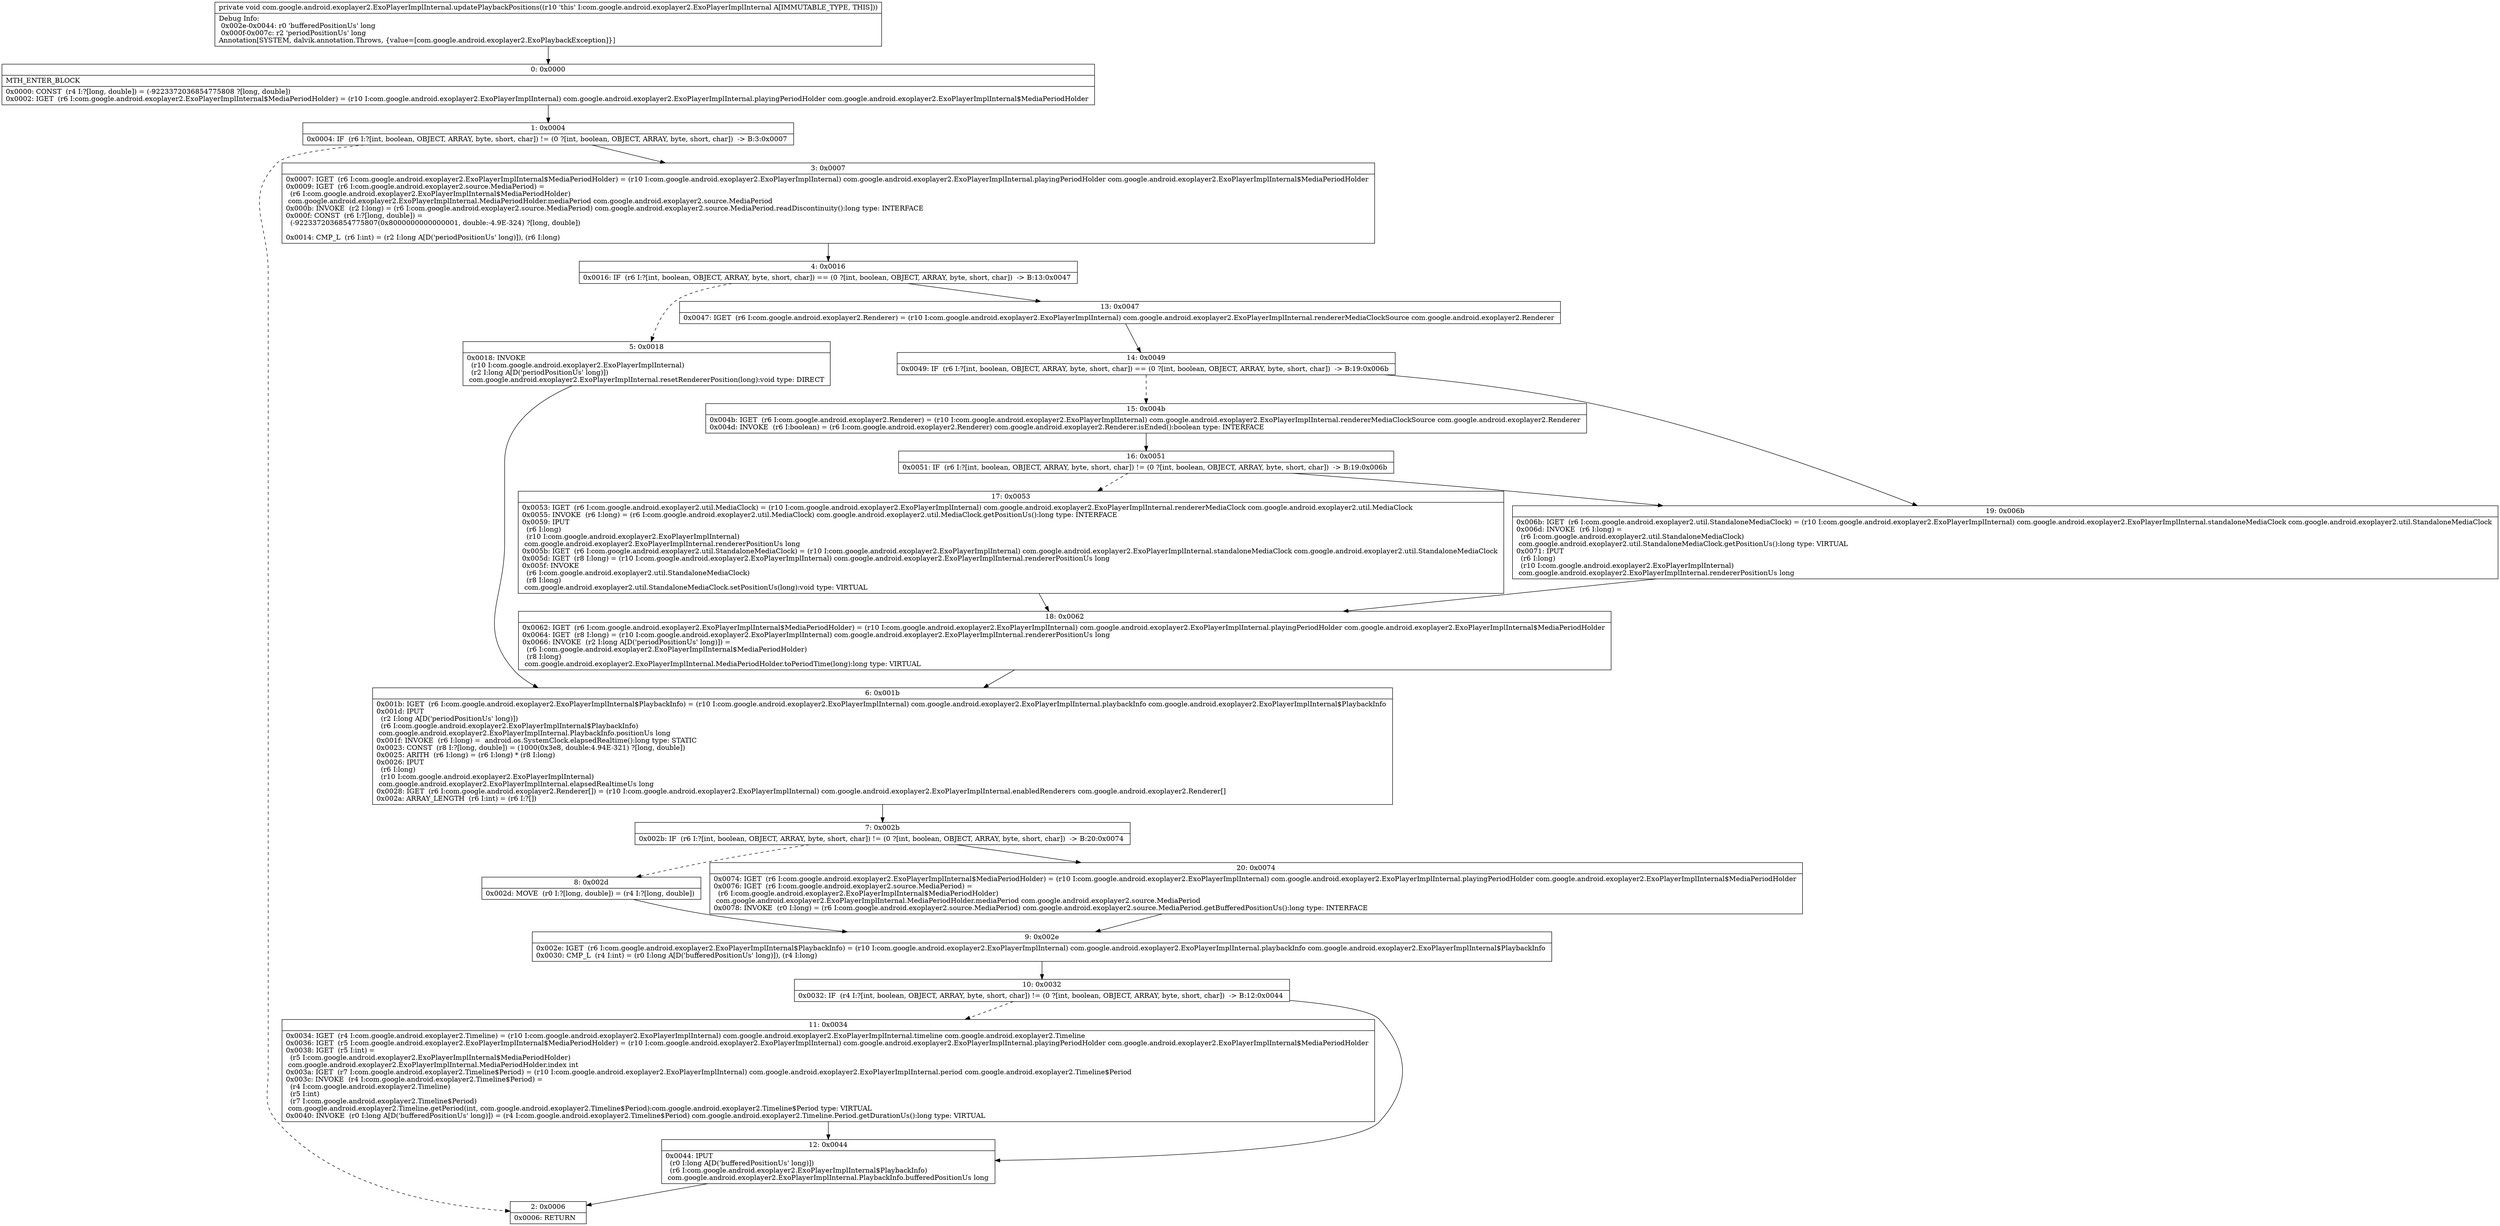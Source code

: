 digraph "CFG forcom.google.android.exoplayer2.ExoPlayerImplInternal.updatePlaybackPositions()V" {
Node_0 [shape=record,label="{0\:\ 0x0000|MTH_ENTER_BLOCK\l|0x0000: CONST  (r4 I:?[long, double]) = (\-9223372036854775808 ?[long, double]) \l0x0002: IGET  (r6 I:com.google.android.exoplayer2.ExoPlayerImplInternal$MediaPeriodHolder) = (r10 I:com.google.android.exoplayer2.ExoPlayerImplInternal) com.google.android.exoplayer2.ExoPlayerImplInternal.playingPeriodHolder com.google.android.exoplayer2.ExoPlayerImplInternal$MediaPeriodHolder \l}"];
Node_1 [shape=record,label="{1\:\ 0x0004|0x0004: IF  (r6 I:?[int, boolean, OBJECT, ARRAY, byte, short, char]) != (0 ?[int, boolean, OBJECT, ARRAY, byte, short, char])  \-\> B:3:0x0007 \l}"];
Node_2 [shape=record,label="{2\:\ 0x0006|0x0006: RETURN   \l}"];
Node_3 [shape=record,label="{3\:\ 0x0007|0x0007: IGET  (r6 I:com.google.android.exoplayer2.ExoPlayerImplInternal$MediaPeriodHolder) = (r10 I:com.google.android.exoplayer2.ExoPlayerImplInternal) com.google.android.exoplayer2.ExoPlayerImplInternal.playingPeriodHolder com.google.android.exoplayer2.ExoPlayerImplInternal$MediaPeriodHolder \l0x0009: IGET  (r6 I:com.google.android.exoplayer2.source.MediaPeriod) = \l  (r6 I:com.google.android.exoplayer2.ExoPlayerImplInternal$MediaPeriodHolder)\l com.google.android.exoplayer2.ExoPlayerImplInternal.MediaPeriodHolder.mediaPeriod com.google.android.exoplayer2.source.MediaPeriod \l0x000b: INVOKE  (r2 I:long) = (r6 I:com.google.android.exoplayer2.source.MediaPeriod) com.google.android.exoplayer2.source.MediaPeriod.readDiscontinuity():long type: INTERFACE \l0x000f: CONST  (r6 I:?[long, double]) = \l  (\-9223372036854775807(0x8000000000000001, double:\-4.9E\-324) ?[long, double])\l \l0x0014: CMP_L  (r6 I:int) = (r2 I:long A[D('periodPositionUs' long)]), (r6 I:long) \l}"];
Node_4 [shape=record,label="{4\:\ 0x0016|0x0016: IF  (r6 I:?[int, boolean, OBJECT, ARRAY, byte, short, char]) == (0 ?[int, boolean, OBJECT, ARRAY, byte, short, char])  \-\> B:13:0x0047 \l}"];
Node_5 [shape=record,label="{5\:\ 0x0018|0x0018: INVOKE  \l  (r10 I:com.google.android.exoplayer2.ExoPlayerImplInternal)\l  (r2 I:long A[D('periodPositionUs' long)])\l com.google.android.exoplayer2.ExoPlayerImplInternal.resetRendererPosition(long):void type: DIRECT \l}"];
Node_6 [shape=record,label="{6\:\ 0x001b|0x001b: IGET  (r6 I:com.google.android.exoplayer2.ExoPlayerImplInternal$PlaybackInfo) = (r10 I:com.google.android.exoplayer2.ExoPlayerImplInternal) com.google.android.exoplayer2.ExoPlayerImplInternal.playbackInfo com.google.android.exoplayer2.ExoPlayerImplInternal$PlaybackInfo \l0x001d: IPUT  \l  (r2 I:long A[D('periodPositionUs' long)])\l  (r6 I:com.google.android.exoplayer2.ExoPlayerImplInternal$PlaybackInfo)\l com.google.android.exoplayer2.ExoPlayerImplInternal.PlaybackInfo.positionUs long \l0x001f: INVOKE  (r6 I:long) =  android.os.SystemClock.elapsedRealtime():long type: STATIC \l0x0023: CONST  (r8 I:?[long, double]) = (1000(0x3e8, double:4.94E\-321) ?[long, double]) \l0x0025: ARITH  (r6 I:long) = (r6 I:long) * (r8 I:long) \l0x0026: IPUT  \l  (r6 I:long)\l  (r10 I:com.google.android.exoplayer2.ExoPlayerImplInternal)\l com.google.android.exoplayer2.ExoPlayerImplInternal.elapsedRealtimeUs long \l0x0028: IGET  (r6 I:com.google.android.exoplayer2.Renderer[]) = (r10 I:com.google.android.exoplayer2.ExoPlayerImplInternal) com.google.android.exoplayer2.ExoPlayerImplInternal.enabledRenderers com.google.android.exoplayer2.Renderer[] \l0x002a: ARRAY_LENGTH  (r6 I:int) = (r6 I:?[]) \l}"];
Node_7 [shape=record,label="{7\:\ 0x002b|0x002b: IF  (r6 I:?[int, boolean, OBJECT, ARRAY, byte, short, char]) != (0 ?[int, boolean, OBJECT, ARRAY, byte, short, char])  \-\> B:20:0x0074 \l}"];
Node_8 [shape=record,label="{8\:\ 0x002d|0x002d: MOVE  (r0 I:?[long, double]) = (r4 I:?[long, double]) \l}"];
Node_9 [shape=record,label="{9\:\ 0x002e|0x002e: IGET  (r6 I:com.google.android.exoplayer2.ExoPlayerImplInternal$PlaybackInfo) = (r10 I:com.google.android.exoplayer2.ExoPlayerImplInternal) com.google.android.exoplayer2.ExoPlayerImplInternal.playbackInfo com.google.android.exoplayer2.ExoPlayerImplInternal$PlaybackInfo \l0x0030: CMP_L  (r4 I:int) = (r0 I:long A[D('bufferedPositionUs' long)]), (r4 I:long) \l}"];
Node_10 [shape=record,label="{10\:\ 0x0032|0x0032: IF  (r4 I:?[int, boolean, OBJECT, ARRAY, byte, short, char]) != (0 ?[int, boolean, OBJECT, ARRAY, byte, short, char])  \-\> B:12:0x0044 \l}"];
Node_11 [shape=record,label="{11\:\ 0x0034|0x0034: IGET  (r4 I:com.google.android.exoplayer2.Timeline) = (r10 I:com.google.android.exoplayer2.ExoPlayerImplInternal) com.google.android.exoplayer2.ExoPlayerImplInternal.timeline com.google.android.exoplayer2.Timeline \l0x0036: IGET  (r5 I:com.google.android.exoplayer2.ExoPlayerImplInternal$MediaPeriodHolder) = (r10 I:com.google.android.exoplayer2.ExoPlayerImplInternal) com.google.android.exoplayer2.ExoPlayerImplInternal.playingPeriodHolder com.google.android.exoplayer2.ExoPlayerImplInternal$MediaPeriodHolder \l0x0038: IGET  (r5 I:int) = \l  (r5 I:com.google.android.exoplayer2.ExoPlayerImplInternal$MediaPeriodHolder)\l com.google.android.exoplayer2.ExoPlayerImplInternal.MediaPeriodHolder.index int \l0x003a: IGET  (r7 I:com.google.android.exoplayer2.Timeline$Period) = (r10 I:com.google.android.exoplayer2.ExoPlayerImplInternal) com.google.android.exoplayer2.ExoPlayerImplInternal.period com.google.android.exoplayer2.Timeline$Period \l0x003c: INVOKE  (r4 I:com.google.android.exoplayer2.Timeline$Period) = \l  (r4 I:com.google.android.exoplayer2.Timeline)\l  (r5 I:int)\l  (r7 I:com.google.android.exoplayer2.Timeline$Period)\l com.google.android.exoplayer2.Timeline.getPeriod(int, com.google.android.exoplayer2.Timeline$Period):com.google.android.exoplayer2.Timeline$Period type: VIRTUAL \l0x0040: INVOKE  (r0 I:long A[D('bufferedPositionUs' long)]) = (r4 I:com.google.android.exoplayer2.Timeline$Period) com.google.android.exoplayer2.Timeline.Period.getDurationUs():long type: VIRTUAL \l}"];
Node_12 [shape=record,label="{12\:\ 0x0044|0x0044: IPUT  \l  (r0 I:long A[D('bufferedPositionUs' long)])\l  (r6 I:com.google.android.exoplayer2.ExoPlayerImplInternal$PlaybackInfo)\l com.google.android.exoplayer2.ExoPlayerImplInternal.PlaybackInfo.bufferedPositionUs long \l}"];
Node_13 [shape=record,label="{13\:\ 0x0047|0x0047: IGET  (r6 I:com.google.android.exoplayer2.Renderer) = (r10 I:com.google.android.exoplayer2.ExoPlayerImplInternal) com.google.android.exoplayer2.ExoPlayerImplInternal.rendererMediaClockSource com.google.android.exoplayer2.Renderer \l}"];
Node_14 [shape=record,label="{14\:\ 0x0049|0x0049: IF  (r6 I:?[int, boolean, OBJECT, ARRAY, byte, short, char]) == (0 ?[int, boolean, OBJECT, ARRAY, byte, short, char])  \-\> B:19:0x006b \l}"];
Node_15 [shape=record,label="{15\:\ 0x004b|0x004b: IGET  (r6 I:com.google.android.exoplayer2.Renderer) = (r10 I:com.google.android.exoplayer2.ExoPlayerImplInternal) com.google.android.exoplayer2.ExoPlayerImplInternal.rendererMediaClockSource com.google.android.exoplayer2.Renderer \l0x004d: INVOKE  (r6 I:boolean) = (r6 I:com.google.android.exoplayer2.Renderer) com.google.android.exoplayer2.Renderer.isEnded():boolean type: INTERFACE \l}"];
Node_16 [shape=record,label="{16\:\ 0x0051|0x0051: IF  (r6 I:?[int, boolean, OBJECT, ARRAY, byte, short, char]) != (0 ?[int, boolean, OBJECT, ARRAY, byte, short, char])  \-\> B:19:0x006b \l}"];
Node_17 [shape=record,label="{17\:\ 0x0053|0x0053: IGET  (r6 I:com.google.android.exoplayer2.util.MediaClock) = (r10 I:com.google.android.exoplayer2.ExoPlayerImplInternal) com.google.android.exoplayer2.ExoPlayerImplInternal.rendererMediaClock com.google.android.exoplayer2.util.MediaClock \l0x0055: INVOKE  (r6 I:long) = (r6 I:com.google.android.exoplayer2.util.MediaClock) com.google.android.exoplayer2.util.MediaClock.getPositionUs():long type: INTERFACE \l0x0059: IPUT  \l  (r6 I:long)\l  (r10 I:com.google.android.exoplayer2.ExoPlayerImplInternal)\l com.google.android.exoplayer2.ExoPlayerImplInternal.rendererPositionUs long \l0x005b: IGET  (r6 I:com.google.android.exoplayer2.util.StandaloneMediaClock) = (r10 I:com.google.android.exoplayer2.ExoPlayerImplInternal) com.google.android.exoplayer2.ExoPlayerImplInternal.standaloneMediaClock com.google.android.exoplayer2.util.StandaloneMediaClock \l0x005d: IGET  (r8 I:long) = (r10 I:com.google.android.exoplayer2.ExoPlayerImplInternal) com.google.android.exoplayer2.ExoPlayerImplInternal.rendererPositionUs long \l0x005f: INVOKE  \l  (r6 I:com.google.android.exoplayer2.util.StandaloneMediaClock)\l  (r8 I:long)\l com.google.android.exoplayer2.util.StandaloneMediaClock.setPositionUs(long):void type: VIRTUAL \l}"];
Node_18 [shape=record,label="{18\:\ 0x0062|0x0062: IGET  (r6 I:com.google.android.exoplayer2.ExoPlayerImplInternal$MediaPeriodHolder) = (r10 I:com.google.android.exoplayer2.ExoPlayerImplInternal) com.google.android.exoplayer2.ExoPlayerImplInternal.playingPeriodHolder com.google.android.exoplayer2.ExoPlayerImplInternal$MediaPeriodHolder \l0x0064: IGET  (r8 I:long) = (r10 I:com.google.android.exoplayer2.ExoPlayerImplInternal) com.google.android.exoplayer2.ExoPlayerImplInternal.rendererPositionUs long \l0x0066: INVOKE  (r2 I:long A[D('periodPositionUs' long)]) = \l  (r6 I:com.google.android.exoplayer2.ExoPlayerImplInternal$MediaPeriodHolder)\l  (r8 I:long)\l com.google.android.exoplayer2.ExoPlayerImplInternal.MediaPeriodHolder.toPeriodTime(long):long type: VIRTUAL \l}"];
Node_19 [shape=record,label="{19\:\ 0x006b|0x006b: IGET  (r6 I:com.google.android.exoplayer2.util.StandaloneMediaClock) = (r10 I:com.google.android.exoplayer2.ExoPlayerImplInternal) com.google.android.exoplayer2.ExoPlayerImplInternal.standaloneMediaClock com.google.android.exoplayer2.util.StandaloneMediaClock \l0x006d: INVOKE  (r6 I:long) = \l  (r6 I:com.google.android.exoplayer2.util.StandaloneMediaClock)\l com.google.android.exoplayer2.util.StandaloneMediaClock.getPositionUs():long type: VIRTUAL \l0x0071: IPUT  \l  (r6 I:long)\l  (r10 I:com.google.android.exoplayer2.ExoPlayerImplInternal)\l com.google.android.exoplayer2.ExoPlayerImplInternal.rendererPositionUs long \l}"];
Node_20 [shape=record,label="{20\:\ 0x0074|0x0074: IGET  (r6 I:com.google.android.exoplayer2.ExoPlayerImplInternal$MediaPeriodHolder) = (r10 I:com.google.android.exoplayer2.ExoPlayerImplInternal) com.google.android.exoplayer2.ExoPlayerImplInternal.playingPeriodHolder com.google.android.exoplayer2.ExoPlayerImplInternal$MediaPeriodHolder \l0x0076: IGET  (r6 I:com.google.android.exoplayer2.source.MediaPeriod) = \l  (r6 I:com.google.android.exoplayer2.ExoPlayerImplInternal$MediaPeriodHolder)\l com.google.android.exoplayer2.ExoPlayerImplInternal.MediaPeriodHolder.mediaPeriod com.google.android.exoplayer2.source.MediaPeriod \l0x0078: INVOKE  (r0 I:long) = (r6 I:com.google.android.exoplayer2.source.MediaPeriod) com.google.android.exoplayer2.source.MediaPeriod.getBufferedPositionUs():long type: INTERFACE \l}"];
MethodNode[shape=record,label="{private void com.google.android.exoplayer2.ExoPlayerImplInternal.updatePlaybackPositions((r10 'this' I:com.google.android.exoplayer2.ExoPlayerImplInternal A[IMMUTABLE_TYPE, THIS]))  | Debug Info:\l  0x002e\-0x0044: r0 'bufferedPositionUs' long\l  0x000f\-0x007c: r2 'periodPositionUs' long\lAnnotation[SYSTEM, dalvik.annotation.Throws, \{value=[com.google.android.exoplayer2.ExoPlaybackException]\}]\l}"];
MethodNode -> Node_0;
Node_0 -> Node_1;
Node_1 -> Node_2[style=dashed];
Node_1 -> Node_3;
Node_3 -> Node_4;
Node_4 -> Node_5[style=dashed];
Node_4 -> Node_13;
Node_5 -> Node_6;
Node_6 -> Node_7;
Node_7 -> Node_8[style=dashed];
Node_7 -> Node_20;
Node_8 -> Node_9;
Node_9 -> Node_10;
Node_10 -> Node_11[style=dashed];
Node_10 -> Node_12;
Node_11 -> Node_12;
Node_12 -> Node_2;
Node_13 -> Node_14;
Node_14 -> Node_15[style=dashed];
Node_14 -> Node_19;
Node_15 -> Node_16;
Node_16 -> Node_17[style=dashed];
Node_16 -> Node_19;
Node_17 -> Node_18;
Node_18 -> Node_6;
Node_19 -> Node_18;
Node_20 -> Node_9;
}

